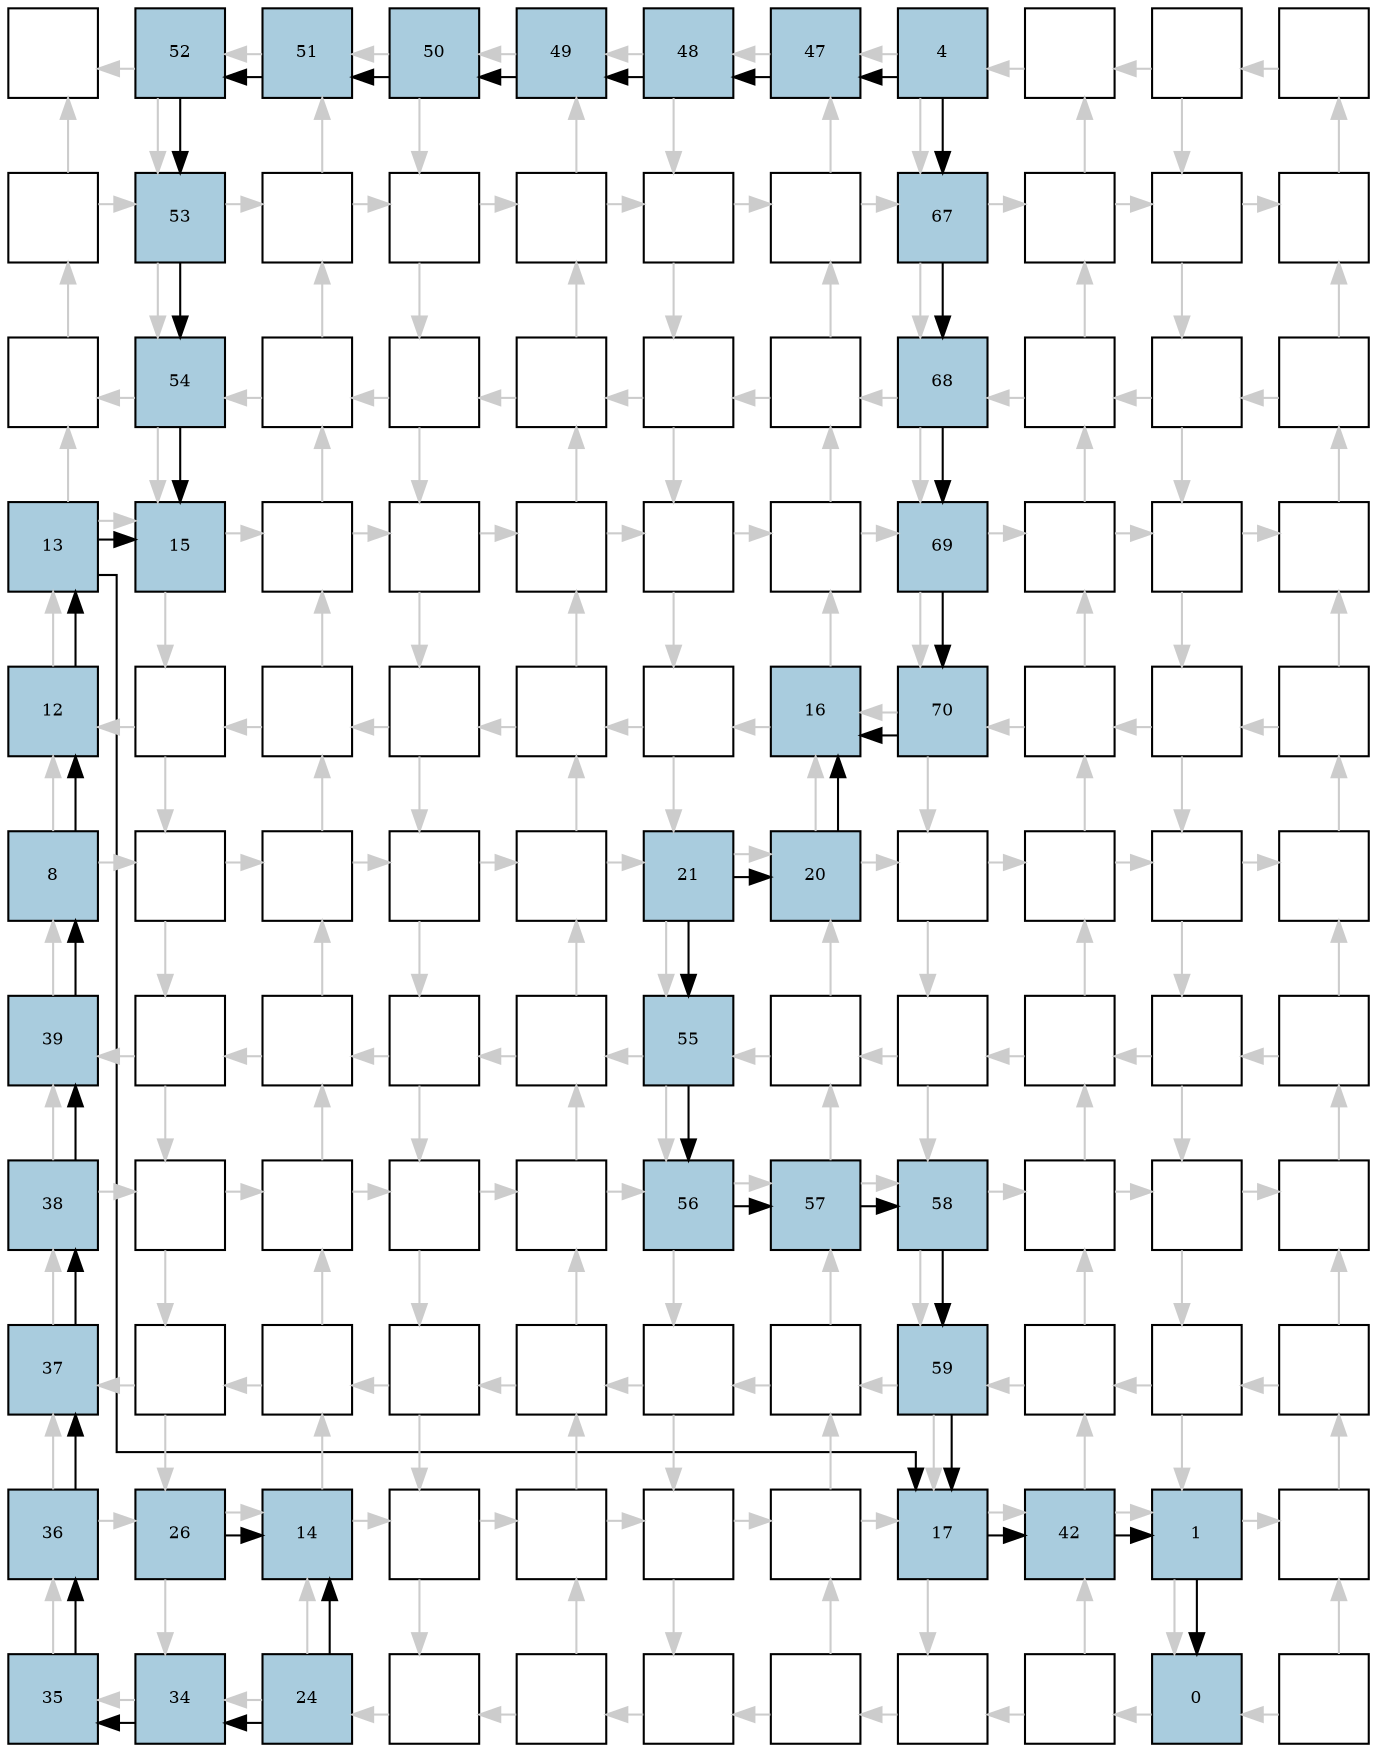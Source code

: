 digraph layout{
rankdir=TB; 

splines=ortho; 

node [style=filled shape=square fixedsize=true width=0.6];
0[label="", fontsize=8, fillcolor="#ffffff"];
1[label="52", fontsize=8, fillcolor="#a9ccde"];
2[label="51", fontsize=8, fillcolor="#a9ccde"];
3[label="50", fontsize=8, fillcolor="#a9ccde"];
4[label="49", fontsize=8, fillcolor="#a9ccde"];
5[label="48", fontsize=8, fillcolor="#a9ccde"];
6[label="47", fontsize=8, fillcolor="#a9ccde"];
7[label="4", fontsize=8, fillcolor="#a9ccde"];
8[label="", fontsize=8, fillcolor="#ffffff"];
9[label="", fontsize=8, fillcolor="#ffffff"];
10[label="", fontsize=8, fillcolor="#ffffff"];
11[label="", fontsize=8, fillcolor="#ffffff"];
12[label="53", fontsize=8, fillcolor="#a9ccde"];
13[label="", fontsize=8, fillcolor="#ffffff"];
14[label="", fontsize=8, fillcolor="#ffffff"];
15[label="", fontsize=8, fillcolor="#ffffff"];
16[label="", fontsize=8, fillcolor="#ffffff"];
17[label="", fontsize=8, fillcolor="#ffffff"];
18[label="67", fontsize=8, fillcolor="#a9ccde"];
19[label="", fontsize=8, fillcolor="#ffffff"];
20[label="", fontsize=8, fillcolor="#ffffff"];
21[label="", fontsize=8, fillcolor="#ffffff"];
22[label="", fontsize=8, fillcolor="#ffffff"];
23[label="54", fontsize=8, fillcolor="#a9ccde"];
24[label="", fontsize=8, fillcolor="#ffffff"];
25[label="", fontsize=8, fillcolor="#ffffff"];
26[label="", fontsize=8, fillcolor="#ffffff"];
27[label="", fontsize=8, fillcolor="#ffffff"];
28[label="", fontsize=8, fillcolor="#ffffff"];
29[label="68", fontsize=8, fillcolor="#a9ccde"];
30[label="", fontsize=8, fillcolor="#ffffff"];
31[label="", fontsize=8, fillcolor="#ffffff"];
32[label="", fontsize=8, fillcolor="#ffffff"];
33[label="13", fontsize=8, fillcolor="#a9ccde"];
34[label="15", fontsize=8, fillcolor="#a9ccde"];
35[label="", fontsize=8, fillcolor="#ffffff"];
36[label="", fontsize=8, fillcolor="#ffffff"];
37[label="", fontsize=8, fillcolor="#ffffff"];
38[label="", fontsize=8, fillcolor="#ffffff"];
39[label="", fontsize=8, fillcolor="#ffffff"];
40[label="69", fontsize=8, fillcolor="#a9ccde"];
41[label="", fontsize=8, fillcolor="#ffffff"];
42[label="", fontsize=8, fillcolor="#ffffff"];
43[label="", fontsize=8, fillcolor="#ffffff"];
44[label="12", fontsize=8, fillcolor="#a9ccde"];
45[label="", fontsize=8, fillcolor="#ffffff"];
46[label="", fontsize=8, fillcolor="#ffffff"];
47[label="", fontsize=8, fillcolor="#ffffff"];
48[label="", fontsize=8, fillcolor="#ffffff"];
49[label="", fontsize=8, fillcolor="#ffffff"];
50[label="16", fontsize=8, fillcolor="#a9ccde"];
51[label="70", fontsize=8, fillcolor="#a9ccde"];
52[label="", fontsize=8, fillcolor="#ffffff"];
53[label="", fontsize=8, fillcolor="#ffffff"];
54[label="", fontsize=8, fillcolor="#ffffff"];
55[label="8", fontsize=8, fillcolor="#a9ccde"];
56[label="", fontsize=8, fillcolor="#ffffff"];
57[label="", fontsize=8, fillcolor="#ffffff"];
58[label="", fontsize=8, fillcolor="#ffffff"];
59[label="", fontsize=8, fillcolor="#ffffff"];
60[label="21", fontsize=8, fillcolor="#a9ccde"];
61[label="20", fontsize=8, fillcolor="#a9ccde"];
62[label="", fontsize=8, fillcolor="#ffffff"];
63[label="", fontsize=8, fillcolor="#ffffff"];
64[label="", fontsize=8, fillcolor="#ffffff"];
65[label="", fontsize=8, fillcolor="#ffffff"];
66[label="39", fontsize=8, fillcolor="#a9ccde"];
67[label="", fontsize=8, fillcolor="#ffffff"];
68[label="", fontsize=8, fillcolor="#ffffff"];
69[label="", fontsize=8, fillcolor="#ffffff"];
70[label="", fontsize=8, fillcolor="#ffffff"];
71[label="55", fontsize=8, fillcolor="#a9ccde"];
72[label="", fontsize=8, fillcolor="#ffffff"];
73[label="", fontsize=8, fillcolor="#ffffff"];
74[label="", fontsize=8, fillcolor="#ffffff"];
75[label="", fontsize=8, fillcolor="#ffffff"];
76[label="", fontsize=8, fillcolor="#ffffff"];
77[label="38", fontsize=8, fillcolor="#a9ccde"];
78[label="", fontsize=8, fillcolor="#ffffff"];
79[label="", fontsize=8, fillcolor="#ffffff"];
80[label="", fontsize=8, fillcolor="#ffffff"];
81[label="", fontsize=8, fillcolor="#ffffff"];
82[label="56", fontsize=8, fillcolor="#a9ccde"];
83[label="57", fontsize=8, fillcolor="#a9ccde"];
84[label="58", fontsize=8, fillcolor="#a9ccde"];
85[label="", fontsize=8, fillcolor="#ffffff"];
86[label="", fontsize=8, fillcolor="#ffffff"];
87[label="", fontsize=8, fillcolor="#ffffff"];
88[label="37", fontsize=8, fillcolor="#a9ccde"];
89[label="", fontsize=8, fillcolor="#ffffff"];
90[label="", fontsize=8, fillcolor="#ffffff"];
91[label="", fontsize=8, fillcolor="#ffffff"];
92[label="", fontsize=8, fillcolor="#ffffff"];
93[label="", fontsize=8, fillcolor="#ffffff"];
94[label="", fontsize=8, fillcolor="#ffffff"];
95[label="59", fontsize=8, fillcolor="#a9ccde"];
96[label="", fontsize=8, fillcolor="#ffffff"];
97[label="", fontsize=8, fillcolor="#ffffff"];
98[label="", fontsize=8, fillcolor="#ffffff"];
99[label="36", fontsize=8, fillcolor="#a9ccde"];
100[label="26", fontsize=8, fillcolor="#a9ccde"];
101[label="14", fontsize=8, fillcolor="#a9ccde"];
102[label="", fontsize=8, fillcolor="#ffffff"];
103[label="", fontsize=8, fillcolor="#ffffff"];
104[label="", fontsize=8, fillcolor="#ffffff"];
105[label="", fontsize=8, fillcolor="#ffffff"];
106[label="17", fontsize=8, fillcolor="#a9ccde"];
107[label="42", fontsize=8, fillcolor="#a9ccde"];
108[label="1", fontsize=8, fillcolor="#a9ccde"];
109[label="", fontsize=8, fillcolor="#ffffff"];
110[label="35", fontsize=8, fillcolor="#a9ccde"];
111[label="34", fontsize=8, fillcolor="#a9ccde"];
112[label="24", fontsize=8, fillcolor="#a9ccde"];
113[label="", fontsize=8, fillcolor="#ffffff"];
114[label="", fontsize=8, fillcolor="#ffffff"];
115[label="", fontsize=8, fillcolor="#ffffff"];
116[label="", fontsize=8, fillcolor="#ffffff"];
117[label="", fontsize=8, fillcolor="#ffffff"];
118[label="", fontsize=8, fillcolor="#ffffff"];
119[label="0", fontsize=8, fillcolor="#a9ccde"];
120[label="", fontsize=8, fillcolor="#ffffff"];
edge [constraint=false, style=vis];
1 -> 0 [color="#cccccc"];
1 -> 12 [color="#cccccc"];
2 -> 1 [color="#cccccc"];
3 -> 2 [color="#cccccc"];
3 -> 14 [color="#cccccc"];
4 -> 3 [color="#cccccc"];
5 -> 4 [color="#cccccc"];
5 -> 16 [color="#cccccc"];
6 -> 5 [color="#cccccc"];
7 -> 6 [color="#cccccc"];
7 -> 18 [color="#cccccc"];
8 -> 7 [color="#cccccc"];
9 -> 8 [color="#cccccc"];
9 -> 20 [color="#cccccc"];
10 -> 9 [color="#cccccc"];
11 -> 12 [color="#cccccc"];
11 -> 0 [color="#cccccc"];
12 -> 23 [color="#cccccc"];
12 -> 13 [color="#cccccc"];
13 -> 14 [color="#cccccc"];
13 -> 2 [color="#cccccc"];
14 -> 25 [color="#cccccc"];
14 -> 15 [color="#cccccc"];
15 -> 16 [color="#cccccc"];
15 -> 4 [color="#cccccc"];
16 -> 27 [color="#cccccc"];
16 -> 17 [color="#cccccc"];
17 -> 18 [color="#cccccc"];
17 -> 6 [color="#cccccc"];
18 -> 29 [color="#cccccc"];
18 -> 19 [color="#cccccc"];
19 -> 20 [color="#cccccc"];
19 -> 8 [color="#cccccc"];
20 -> 31 [color="#cccccc"];
20 -> 21 [color="#cccccc"];
21 -> 10 [color="#cccccc"];
22 -> 11 [color="#cccccc"];
23 -> 22 [color="#cccccc"];
23 -> 34 [color="#cccccc"];
24 -> 13 [color="#cccccc"];
24 -> 23 [color="#cccccc"];
25 -> 24 [color="#cccccc"];
25 -> 36 [color="#cccccc"];
26 -> 15 [color="#cccccc"];
26 -> 25 [color="#cccccc"];
27 -> 26 [color="#cccccc"];
27 -> 38 [color="#cccccc"];
28 -> 17 [color="#cccccc"];
28 -> 27 [color="#cccccc"];
29 -> 28 [color="#cccccc"];
29 -> 40 [color="#cccccc"];
30 -> 19 [color="#cccccc"];
30 -> 29 [color="#cccccc"];
31 -> 30 [color="#cccccc"];
31 -> 42 [color="#cccccc"];
32 -> 21 [color="#cccccc"];
32 -> 31 [color="#cccccc"];
33 -> 34 [color="#cccccc"];
33 -> 22 [color="#cccccc"];
34 -> 45 [color="#cccccc"];
34 -> 35 [color="#cccccc"];
35 -> 36 [color="#cccccc"];
35 -> 24 [color="#cccccc"];
36 -> 47 [color="#cccccc"];
36 -> 37 [color="#cccccc"];
37 -> 38 [color="#cccccc"];
37 -> 26 [color="#cccccc"];
38 -> 49 [color="#cccccc"];
38 -> 39 [color="#cccccc"];
39 -> 40 [color="#cccccc"];
39 -> 28 [color="#cccccc"];
40 -> 51 [color="#cccccc"];
40 -> 41 [color="#cccccc"];
41 -> 42 [color="#cccccc"];
41 -> 30 [color="#cccccc"];
42 -> 53 [color="#cccccc"];
42 -> 43 [color="#cccccc"];
43 -> 32 [color="#cccccc"];
44 -> 33 [color="#cccccc"];
45 -> 44 [color="#cccccc"];
45 -> 56 [color="#cccccc"];
46 -> 35 [color="#cccccc"];
46 -> 45 [color="#cccccc"];
47 -> 46 [color="#cccccc"];
47 -> 58 [color="#cccccc"];
48 -> 37 [color="#cccccc"];
48 -> 47 [color="#cccccc"];
49 -> 48 [color="#cccccc"];
49 -> 60 [color="#cccccc"];
50 -> 39 [color="#cccccc"];
50 -> 49 [color="#cccccc"];
51 -> 50 [color="#cccccc"];
51 -> 62 [color="#cccccc"];
52 -> 41 [color="#cccccc"];
52 -> 51 [color="#cccccc"];
53 -> 52 [color="#cccccc"];
53 -> 64 [color="#cccccc"];
54 -> 43 [color="#cccccc"];
54 -> 53 [color="#cccccc"];
55 -> 56 [color="#cccccc"];
55 -> 44 [color="#cccccc"];
56 -> 67 [color="#cccccc"];
56 -> 57 [color="#cccccc"];
57 -> 58 [color="#cccccc"];
57 -> 46 [color="#cccccc"];
58 -> 69 [color="#cccccc"];
58 -> 59 [color="#cccccc"];
59 -> 60 [color="#cccccc"];
59 -> 48 [color="#cccccc"];
60 -> 71 [color="#cccccc"];
60 -> 61 [color="#cccccc"];
61 -> 62 [color="#cccccc"];
61 -> 50 [color="#cccccc"];
62 -> 73 [color="#cccccc"];
62 -> 63 [color="#cccccc"];
63 -> 64 [color="#cccccc"];
63 -> 52 [color="#cccccc"];
64 -> 75 [color="#cccccc"];
64 -> 65 [color="#cccccc"];
65 -> 54 [color="#cccccc"];
66 -> 55 [color="#cccccc"];
67 -> 66 [color="#cccccc"];
67 -> 78 [color="#cccccc"];
68 -> 57 [color="#cccccc"];
68 -> 67 [color="#cccccc"];
69 -> 68 [color="#cccccc"];
69 -> 80 [color="#cccccc"];
70 -> 59 [color="#cccccc"];
70 -> 69 [color="#cccccc"];
71 -> 70 [color="#cccccc"];
71 -> 82 [color="#cccccc"];
72 -> 61 [color="#cccccc"];
72 -> 71 [color="#cccccc"];
73 -> 72 [color="#cccccc"];
73 -> 84 [color="#cccccc"];
74 -> 63 [color="#cccccc"];
74 -> 73 [color="#cccccc"];
75 -> 74 [color="#cccccc"];
75 -> 86 [color="#cccccc"];
76 -> 65 [color="#cccccc"];
76 -> 75 [color="#cccccc"];
77 -> 78 [color="#cccccc"];
77 -> 66 [color="#cccccc"];
78 -> 89 [color="#cccccc"];
78 -> 79 [color="#cccccc"];
79 -> 80 [color="#cccccc"];
79 -> 68 [color="#cccccc"];
80 -> 91 [color="#cccccc"];
80 -> 81 [color="#cccccc"];
81 -> 82 [color="#cccccc"];
81 -> 70 [color="#cccccc"];
82 -> 93 [color="#cccccc"];
82 -> 83 [color="#cccccc"];
83 -> 84 [color="#cccccc"];
83 -> 72 [color="#cccccc"];
84 -> 95 [color="#cccccc"];
84 -> 85 [color="#cccccc"];
85 -> 86 [color="#cccccc"];
85 -> 74 [color="#cccccc"];
86 -> 97 [color="#cccccc"];
86 -> 87 [color="#cccccc"];
87 -> 76 [color="#cccccc"];
88 -> 77 [color="#cccccc"];
89 -> 88 [color="#cccccc"];
89 -> 100 [color="#cccccc"];
90 -> 79 [color="#cccccc"];
90 -> 89 [color="#cccccc"];
91 -> 90 [color="#cccccc"];
91 -> 102 [color="#cccccc"];
92 -> 81 [color="#cccccc"];
92 -> 91 [color="#cccccc"];
93 -> 92 [color="#cccccc"];
93 -> 104 [color="#cccccc"];
94 -> 83 [color="#cccccc"];
94 -> 93 [color="#cccccc"];
95 -> 94 [color="#cccccc"];
95 -> 106 [color="#cccccc"];
96 -> 85 [color="#cccccc"];
96 -> 95 [color="#cccccc"];
97 -> 96 [color="#cccccc"];
97 -> 108 [color="#cccccc"];
98 -> 87 [color="#cccccc"];
98 -> 97 [color="#cccccc"];
99 -> 100 [color="#cccccc"];
99 -> 88 [color="#cccccc"];
100 -> 111 [color="#cccccc"];
100 -> 101 [color="#cccccc"];
101 -> 102 [color="#cccccc"];
101 -> 90 [color="#cccccc"];
102 -> 113 [color="#cccccc"];
102 -> 103 [color="#cccccc"];
103 -> 104 [color="#cccccc"];
103 -> 92 [color="#cccccc"];
104 -> 115 [color="#cccccc"];
104 -> 105 [color="#cccccc"];
105 -> 106 [color="#cccccc"];
105 -> 94 [color="#cccccc"];
106 -> 117 [color="#cccccc"];
106 -> 107 [color="#cccccc"];
107 -> 108 [color="#cccccc"];
107 -> 96 [color="#cccccc"];
108 -> 119 [color="#cccccc"];
108 -> 109 [color="#cccccc"];
109 -> 98 [color="#cccccc"];
110 -> 99 [color="#cccccc"];
111 -> 110 [color="#cccccc"];
112 -> 101 [color="#cccccc"];
112 -> 111 [color="#cccccc"];
113 -> 112 [color="#cccccc"];
114 -> 103 [color="#cccccc"];
114 -> 113 [color="#cccccc"];
115 -> 114 [color="#cccccc"];
116 -> 105 [color="#cccccc"];
116 -> 115 [color="#cccccc"];
117 -> 116 [color="#cccccc"];
118 -> 107 [color="#cccccc"];
118 -> 117 [color="#cccccc"];
119 -> 118 [color="#cccccc"];
120 -> 109 [color="#cccccc"];
120 -> 119 [color="#cccccc"];
55 -> 44;
112 -> 101;
100 -> 101;
112 -> 111;
111 -> 110;
110 -> 99;
99 -> 88;
88 -> 77;
77 -> 66;
66 -> 55;
60 -> 61;
106 -> 107;
107 -> 108;
33 -> 34;
7 -> 6;
6 -> 5;
5 -> 4;
4 -> 3;
3 -> 2;
2 -> 1;
1 -> 12;
12 -> 23;
23 -> 34;
33 -> 106;
60 -> 71;
71 -> 82;
82 -> 83;
83 -> 84;
84 -> 95;
95 -> 106;
108 -> 119;
44 -> 33;
61 -> 50;
7 -> 18;
18 -> 29;
29 -> 40;
40 -> 51;
51 -> 50;
edge [constraint=true, style=invis];
0 -> 11 -> 22 -> 33 -> 44 -> 55 -> 66 -> 77 -> 88 -> 99 -> 110;
1 -> 12 -> 23 -> 34 -> 45 -> 56 -> 67 -> 78 -> 89 -> 100 -> 111;
2 -> 13 -> 24 -> 35 -> 46 -> 57 -> 68 -> 79 -> 90 -> 101 -> 112;
3 -> 14 -> 25 -> 36 -> 47 -> 58 -> 69 -> 80 -> 91 -> 102 -> 113;
4 -> 15 -> 26 -> 37 -> 48 -> 59 -> 70 -> 81 -> 92 -> 103 -> 114;
5 -> 16 -> 27 -> 38 -> 49 -> 60 -> 71 -> 82 -> 93 -> 104 -> 115;
6 -> 17 -> 28 -> 39 -> 50 -> 61 -> 72 -> 83 -> 94 -> 105 -> 116;
7 -> 18 -> 29 -> 40 -> 51 -> 62 -> 73 -> 84 -> 95 -> 106 -> 117;
8 -> 19 -> 30 -> 41 -> 52 -> 63 -> 74 -> 85 -> 96 -> 107 -> 118;
9 -> 20 -> 31 -> 42 -> 53 -> 64 -> 75 -> 86 -> 97 -> 108 -> 119;
10 -> 21 -> 32 -> 43 -> 54 -> 65 -> 76 -> 87 -> 98 -> 109 -> 120;
rank = same { 0 -> 1 -> 2 -> 3 -> 4 -> 5 -> 6 -> 7 -> 8 -> 9 -> 10;};
rank = same { 11 -> 12 -> 13 -> 14 -> 15 -> 16 -> 17 -> 18 -> 19 -> 20 -> 21;};
rank = same { 22 -> 23 -> 24 -> 25 -> 26 -> 27 -> 28 -> 29 -> 30 -> 31 -> 32;};
rank = same { 33 -> 34 -> 35 -> 36 -> 37 -> 38 -> 39 -> 40 -> 41 -> 42 -> 43;};
rank = same { 44 -> 45 -> 46 -> 47 -> 48 -> 49 -> 50 -> 51 -> 52 -> 53 -> 54;};
rank = same { 55 -> 56 -> 57 -> 58 -> 59 -> 60 -> 61 -> 62 -> 63 -> 64 -> 65;};
rank = same { 66 -> 67 -> 68 -> 69 -> 70 -> 71 -> 72 -> 73 -> 74 -> 75 -> 76;};
rank = same { 77 -> 78 -> 79 -> 80 -> 81 -> 82 -> 83 -> 84 -> 85 -> 86 -> 87;};
rank = same { 88 -> 89 -> 90 -> 91 -> 92 -> 93 -> 94 -> 95 -> 96 -> 97 -> 98;};
rank = same { 99 -> 100 -> 101 -> 102 -> 103 -> 104 -> 105 -> 106 -> 107 -> 108 -> 109;};
rank = same { 110 -> 111 -> 112 -> 113 -> 114 -> 115 -> 116 -> 117 -> 118 -> 119 -> 120;};
}
